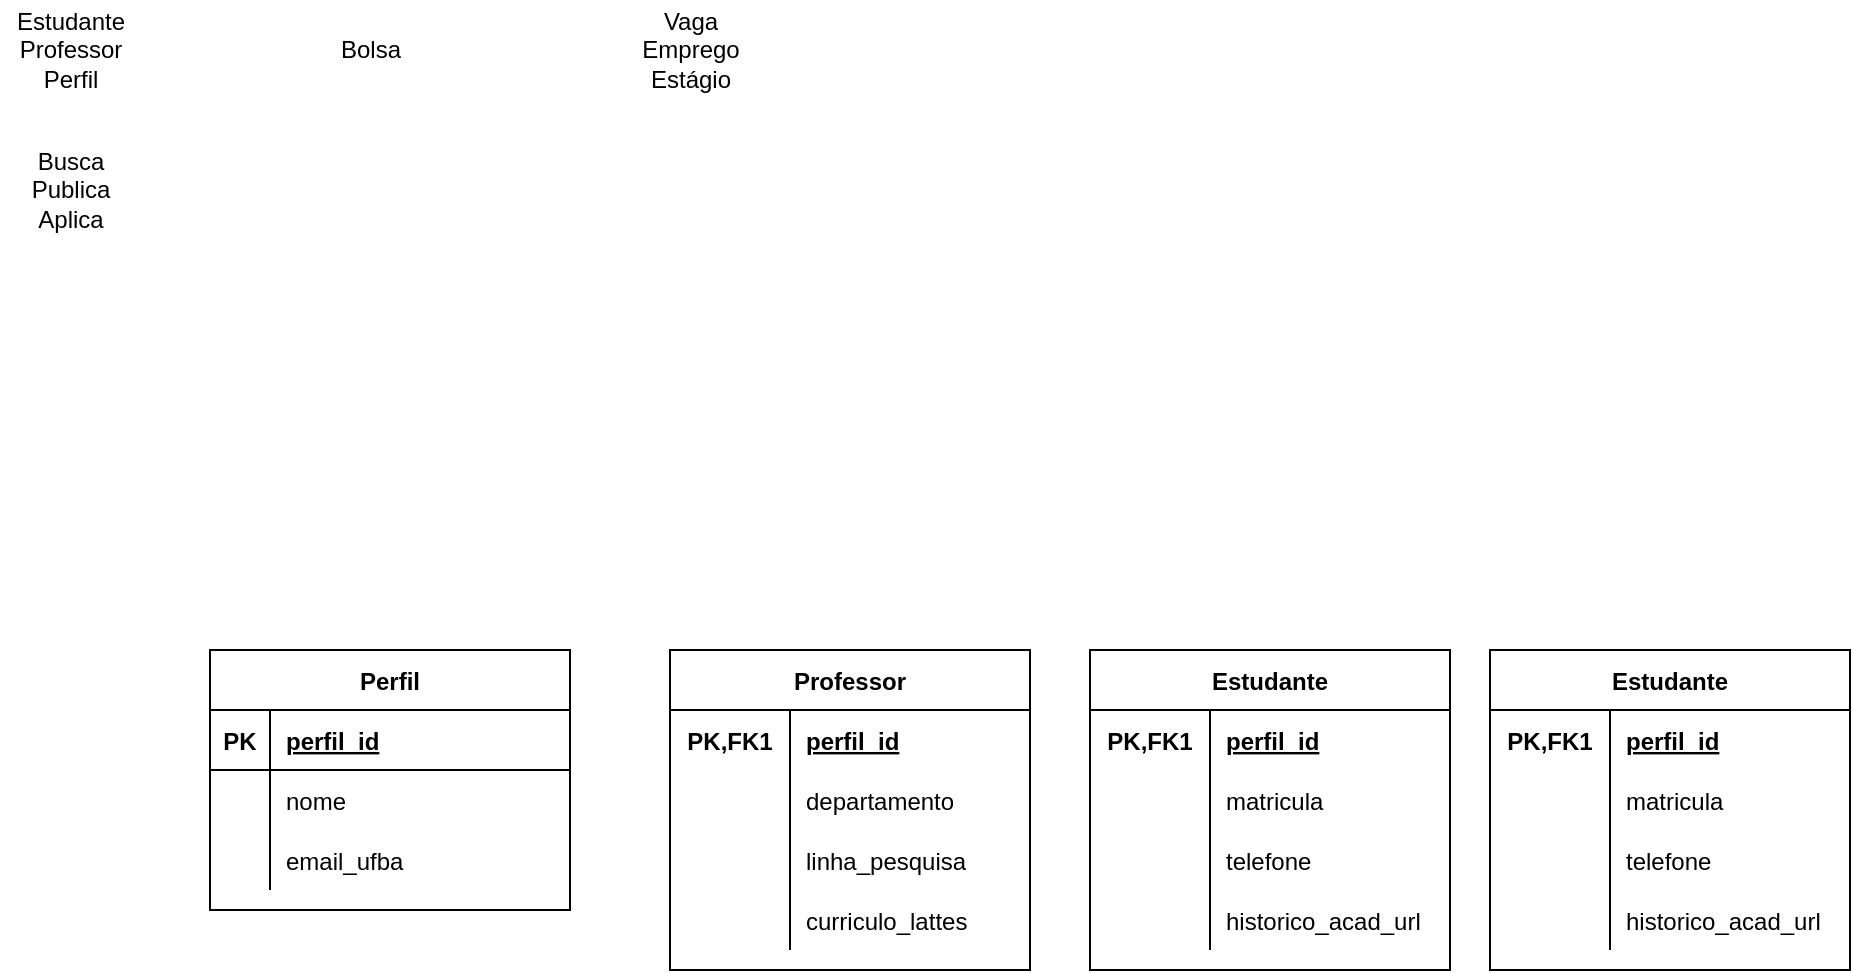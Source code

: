 <mxfile version="17.4.4" type="github"><diagram id="M_GixiegcJEhbBecNDE8" name="Page-1"><mxGraphModel dx="906" dy="784" grid="1" gridSize="10" guides="1" tooltips="1" connect="1" arrows="1" fold="1" page="1" pageScale="1" pageWidth="1100" pageHeight="850" math="0" shadow="0"><root><mxCell id="0"/><mxCell id="1" parent="0"/><mxCell id="SpL7-rvacnsqU-rHWWoE-2" value="Perfil" style="shape=table;startSize=30;container=1;collapsible=1;childLayout=tableLayout;fixedRows=1;rowLines=0;fontStyle=1;align=center;resizeLast=1;" vertex="1" parent="1"><mxGeometry x="130" y="410" width="180" height="130" as="geometry"/></mxCell><mxCell id="SpL7-rvacnsqU-rHWWoE-3" value="" style="shape=tableRow;horizontal=0;startSize=0;swimlaneHead=0;swimlaneBody=0;fillColor=none;collapsible=0;dropTarget=0;points=[[0,0.5],[1,0.5]];portConstraint=eastwest;top=0;left=0;right=0;bottom=1;" vertex="1" parent="SpL7-rvacnsqU-rHWWoE-2"><mxGeometry y="30" width="180" height="30" as="geometry"/></mxCell><mxCell id="SpL7-rvacnsqU-rHWWoE-4" value="PK" style="shape=partialRectangle;connectable=0;fillColor=none;top=0;left=0;bottom=0;right=0;fontStyle=1;overflow=hidden;" vertex="1" parent="SpL7-rvacnsqU-rHWWoE-3"><mxGeometry width="30" height="30" as="geometry"><mxRectangle width="30" height="30" as="alternateBounds"/></mxGeometry></mxCell><mxCell id="SpL7-rvacnsqU-rHWWoE-5" value="perfil_id" style="shape=partialRectangle;connectable=0;fillColor=none;top=0;left=0;bottom=0;right=0;align=left;spacingLeft=6;fontStyle=5;overflow=hidden;" vertex="1" parent="SpL7-rvacnsqU-rHWWoE-3"><mxGeometry x="30" width="150" height="30" as="geometry"><mxRectangle width="150" height="30" as="alternateBounds"/></mxGeometry></mxCell><mxCell id="SpL7-rvacnsqU-rHWWoE-6" value="" style="shape=tableRow;horizontal=0;startSize=0;swimlaneHead=0;swimlaneBody=0;fillColor=none;collapsible=0;dropTarget=0;points=[[0,0.5],[1,0.5]];portConstraint=eastwest;top=0;left=0;right=0;bottom=0;" vertex="1" parent="SpL7-rvacnsqU-rHWWoE-2"><mxGeometry y="60" width="180" height="30" as="geometry"/></mxCell><mxCell id="SpL7-rvacnsqU-rHWWoE-7" value="" style="shape=partialRectangle;connectable=0;fillColor=none;top=0;left=0;bottom=0;right=0;editable=1;overflow=hidden;" vertex="1" parent="SpL7-rvacnsqU-rHWWoE-6"><mxGeometry width="30" height="30" as="geometry"><mxRectangle width="30" height="30" as="alternateBounds"/></mxGeometry></mxCell><mxCell id="SpL7-rvacnsqU-rHWWoE-8" value="nome" style="shape=partialRectangle;connectable=0;fillColor=none;top=0;left=0;bottom=0;right=0;align=left;spacingLeft=6;overflow=hidden;" vertex="1" parent="SpL7-rvacnsqU-rHWWoE-6"><mxGeometry x="30" width="150" height="30" as="geometry"><mxRectangle width="150" height="30" as="alternateBounds"/></mxGeometry></mxCell><mxCell id="SpL7-rvacnsqU-rHWWoE-9" value="" style="shape=tableRow;horizontal=0;startSize=0;swimlaneHead=0;swimlaneBody=0;fillColor=none;collapsible=0;dropTarget=0;points=[[0,0.5],[1,0.5]];portConstraint=eastwest;top=0;left=0;right=0;bottom=0;" vertex="1" parent="SpL7-rvacnsqU-rHWWoE-2"><mxGeometry y="90" width="180" height="30" as="geometry"/></mxCell><mxCell id="SpL7-rvacnsqU-rHWWoE-10" value="" style="shape=partialRectangle;connectable=0;fillColor=none;top=0;left=0;bottom=0;right=0;editable=1;overflow=hidden;" vertex="1" parent="SpL7-rvacnsqU-rHWWoE-9"><mxGeometry width="30" height="30" as="geometry"><mxRectangle width="30" height="30" as="alternateBounds"/></mxGeometry></mxCell><mxCell id="SpL7-rvacnsqU-rHWWoE-11" value="email_ufba" style="shape=partialRectangle;connectable=0;fillColor=none;top=0;left=0;bottom=0;right=0;align=left;spacingLeft=6;overflow=hidden;" vertex="1" parent="SpL7-rvacnsqU-rHWWoE-9"><mxGeometry x="30" width="150" height="30" as="geometry"><mxRectangle width="150" height="30" as="alternateBounds"/></mxGeometry></mxCell><mxCell id="SpL7-rvacnsqU-rHWWoE-15" value="Estudante&lt;br&gt;Professor&lt;br&gt;Perfil" style="text;html=1;align=center;verticalAlign=middle;resizable=0;points=[];autosize=1;strokeColor=none;fillColor=none;" vertex="1" parent="1"><mxGeometry x="25" y="85" width="70" height="50" as="geometry"/></mxCell><mxCell id="SpL7-rvacnsqU-rHWWoE-16" value="Bolsa&lt;br&gt;" style="text;html=1;align=center;verticalAlign=middle;resizable=0;points=[];autosize=1;strokeColor=none;fillColor=none;" vertex="1" parent="1"><mxGeometry x="185" y="100" width="50" height="20" as="geometry"/></mxCell><mxCell id="SpL7-rvacnsqU-rHWWoE-17" value="Vaga&lt;br&gt;Emprego&lt;br&gt;Estágio" style="text;html=1;align=center;verticalAlign=middle;resizable=0;points=[];autosize=1;strokeColor=none;fillColor=none;" vertex="1" parent="1"><mxGeometry x="340" y="85" width="60" height="50" as="geometry"/></mxCell><mxCell id="SpL7-rvacnsqU-rHWWoE-18" value="Busca&lt;br&gt;Publica&lt;br&gt;Aplica" style="text;html=1;align=center;verticalAlign=middle;resizable=0;points=[];autosize=1;strokeColor=none;fillColor=none;" vertex="1" parent="1"><mxGeometry x="35" y="155" width="50" height="50" as="geometry"/></mxCell><mxCell id="SpL7-rvacnsqU-rHWWoE-35" value="Professor" style="shape=table;startSize=30;container=1;collapsible=1;childLayout=tableLayout;fixedRows=1;rowLines=0;fontStyle=1;align=center;resizeLast=1;" vertex="1" parent="1"><mxGeometry x="360" y="410" width="180" height="160" as="geometry"/></mxCell><mxCell id="SpL7-rvacnsqU-rHWWoE-36" value="" style="shape=tableRow;horizontal=0;startSize=0;swimlaneHead=0;swimlaneBody=0;fillColor=none;collapsible=0;dropTarget=0;points=[[0,0.5],[1,0.5]];portConstraint=eastwest;top=0;left=0;right=0;bottom=0;" vertex="1" parent="SpL7-rvacnsqU-rHWWoE-35"><mxGeometry y="30" width="180" height="30" as="geometry"/></mxCell><mxCell id="SpL7-rvacnsqU-rHWWoE-37" value="PK,FK1" style="shape=partialRectangle;connectable=0;fillColor=none;top=0;left=0;bottom=0;right=0;fontStyle=1;overflow=hidden;" vertex="1" parent="SpL7-rvacnsqU-rHWWoE-36"><mxGeometry width="60" height="30" as="geometry"><mxRectangle width="60" height="30" as="alternateBounds"/></mxGeometry></mxCell><mxCell id="SpL7-rvacnsqU-rHWWoE-38" value="perfil_id" style="shape=partialRectangle;connectable=0;fillColor=none;top=0;left=0;bottom=0;right=0;align=left;spacingLeft=6;fontStyle=5;overflow=hidden;" vertex="1" parent="SpL7-rvacnsqU-rHWWoE-36"><mxGeometry x="60" width="120" height="30" as="geometry"><mxRectangle width="120" height="30" as="alternateBounds"/></mxGeometry></mxCell><mxCell id="SpL7-rvacnsqU-rHWWoE-42" value="" style="shape=tableRow;horizontal=0;startSize=0;swimlaneHead=0;swimlaneBody=0;fillColor=none;collapsible=0;dropTarget=0;points=[[0,0.5],[1,0.5]];portConstraint=eastwest;top=0;left=0;right=0;bottom=0;" vertex="1" parent="SpL7-rvacnsqU-rHWWoE-35"><mxGeometry y="60" width="180" height="30" as="geometry"/></mxCell><mxCell id="SpL7-rvacnsqU-rHWWoE-43" value="" style="shape=partialRectangle;connectable=0;fillColor=none;top=0;left=0;bottom=0;right=0;editable=1;overflow=hidden;" vertex="1" parent="SpL7-rvacnsqU-rHWWoE-42"><mxGeometry width="60" height="30" as="geometry"><mxRectangle width="60" height="30" as="alternateBounds"/></mxGeometry></mxCell><mxCell id="SpL7-rvacnsqU-rHWWoE-44" value="departamento" style="shape=partialRectangle;connectable=0;fillColor=none;top=0;left=0;bottom=0;right=0;align=left;spacingLeft=6;overflow=hidden;" vertex="1" parent="SpL7-rvacnsqU-rHWWoE-42"><mxGeometry x="60" width="120" height="30" as="geometry"><mxRectangle width="120" height="30" as="alternateBounds"/></mxGeometry></mxCell><mxCell id="SpL7-rvacnsqU-rHWWoE-45" value="" style="shape=tableRow;horizontal=0;startSize=0;swimlaneHead=0;swimlaneBody=0;fillColor=none;collapsible=0;dropTarget=0;points=[[0,0.5],[1,0.5]];portConstraint=eastwest;top=0;left=0;right=0;bottom=0;" vertex="1" parent="SpL7-rvacnsqU-rHWWoE-35"><mxGeometry y="90" width="180" height="30" as="geometry"/></mxCell><mxCell id="SpL7-rvacnsqU-rHWWoE-46" value="" style="shape=partialRectangle;connectable=0;fillColor=none;top=0;left=0;bottom=0;right=0;editable=1;overflow=hidden;" vertex="1" parent="SpL7-rvacnsqU-rHWWoE-45"><mxGeometry width="60" height="30" as="geometry"><mxRectangle width="60" height="30" as="alternateBounds"/></mxGeometry></mxCell><mxCell id="SpL7-rvacnsqU-rHWWoE-47" value="linha_pesquisa" style="shape=partialRectangle;connectable=0;fillColor=none;top=0;left=0;bottom=0;right=0;align=left;spacingLeft=6;overflow=hidden;" vertex="1" parent="SpL7-rvacnsqU-rHWWoE-45"><mxGeometry x="60" width="120" height="30" as="geometry"><mxRectangle width="120" height="30" as="alternateBounds"/></mxGeometry></mxCell><mxCell id="SpL7-rvacnsqU-rHWWoE-48" value="" style="shape=tableRow;horizontal=0;startSize=0;swimlaneHead=0;swimlaneBody=0;fillColor=none;collapsible=0;dropTarget=0;points=[[0,0.5],[1,0.5]];portConstraint=eastwest;top=0;left=0;right=0;bottom=0;" vertex="1" parent="SpL7-rvacnsqU-rHWWoE-35"><mxGeometry y="120" width="180" height="30" as="geometry"/></mxCell><mxCell id="SpL7-rvacnsqU-rHWWoE-49" value="" style="shape=partialRectangle;connectable=0;fillColor=none;top=0;left=0;bottom=0;right=0;editable=1;overflow=hidden;" vertex="1" parent="SpL7-rvacnsqU-rHWWoE-48"><mxGeometry width="60" height="30" as="geometry"><mxRectangle width="60" height="30" as="alternateBounds"/></mxGeometry></mxCell><mxCell id="SpL7-rvacnsqU-rHWWoE-50" value="curriculo_lattes" style="shape=partialRectangle;connectable=0;fillColor=none;top=0;left=0;bottom=0;right=0;align=left;spacingLeft=6;overflow=hidden;" vertex="1" parent="SpL7-rvacnsqU-rHWWoE-48"><mxGeometry x="60" width="120" height="30" as="geometry"><mxRectangle width="120" height="30" as="alternateBounds"/></mxGeometry></mxCell><mxCell id="SpL7-rvacnsqU-rHWWoE-51" value="Estudante" style="shape=table;startSize=30;container=1;collapsible=1;childLayout=tableLayout;fixedRows=1;rowLines=0;fontStyle=1;align=center;resizeLast=1;" vertex="1" parent="1"><mxGeometry x="570" y="410" width="180" height="160" as="geometry"/></mxCell><mxCell id="SpL7-rvacnsqU-rHWWoE-52" value="" style="shape=tableRow;horizontal=0;startSize=0;swimlaneHead=0;swimlaneBody=0;fillColor=none;collapsible=0;dropTarget=0;points=[[0,0.5],[1,0.5]];portConstraint=eastwest;top=0;left=0;right=0;bottom=0;" vertex="1" parent="SpL7-rvacnsqU-rHWWoE-51"><mxGeometry y="30" width="180" height="30" as="geometry"/></mxCell><mxCell id="SpL7-rvacnsqU-rHWWoE-53" value="PK,FK1" style="shape=partialRectangle;connectable=0;fillColor=none;top=0;left=0;bottom=0;right=0;fontStyle=1;overflow=hidden;" vertex="1" parent="SpL7-rvacnsqU-rHWWoE-52"><mxGeometry width="60" height="30" as="geometry"><mxRectangle width="60" height="30" as="alternateBounds"/></mxGeometry></mxCell><mxCell id="SpL7-rvacnsqU-rHWWoE-54" value="perfil_id" style="shape=partialRectangle;connectable=0;fillColor=none;top=0;left=0;bottom=0;right=0;align=left;spacingLeft=6;fontStyle=5;overflow=hidden;" vertex="1" parent="SpL7-rvacnsqU-rHWWoE-52"><mxGeometry x="60" width="120" height="30" as="geometry"><mxRectangle width="120" height="30" as="alternateBounds"/></mxGeometry></mxCell><mxCell id="SpL7-rvacnsqU-rHWWoE-55" value="" style="shape=tableRow;horizontal=0;startSize=0;swimlaneHead=0;swimlaneBody=0;fillColor=none;collapsible=0;dropTarget=0;points=[[0,0.5],[1,0.5]];portConstraint=eastwest;top=0;left=0;right=0;bottom=0;" vertex="1" parent="SpL7-rvacnsqU-rHWWoE-51"><mxGeometry y="60" width="180" height="30" as="geometry"/></mxCell><mxCell id="SpL7-rvacnsqU-rHWWoE-56" value="" style="shape=partialRectangle;connectable=0;fillColor=none;top=0;left=0;bottom=0;right=0;editable=1;overflow=hidden;" vertex="1" parent="SpL7-rvacnsqU-rHWWoE-55"><mxGeometry width="60" height="30" as="geometry"><mxRectangle width="60" height="30" as="alternateBounds"/></mxGeometry></mxCell><mxCell id="SpL7-rvacnsqU-rHWWoE-57" value="matricula" style="shape=partialRectangle;connectable=0;fillColor=none;top=0;left=0;bottom=0;right=0;align=left;spacingLeft=6;overflow=hidden;" vertex="1" parent="SpL7-rvacnsqU-rHWWoE-55"><mxGeometry x="60" width="120" height="30" as="geometry"><mxRectangle width="120" height="30" as="alternateBounds"/></mxGeometry></mxCell><mxCell id="SpL7-rvacnsqU-rHWWoE-58" value="" style="shape=tableRow;horizontal=0;startSize=0;swimlaneHead=0;swimlaneBody=0;fillColor=none;collapsible=0;dropTarget=0;points=[[0,0.5],[1,0.5]];portConstraint=eastwest;top=0;left=0;right=0;bottom=0;" vertex="1" parent="SpL7-rvacnsqU-rHWWoE-51"><mxGeometry y="90" width="180" height="30" as="geometry"/></mxCell><mxCell id="SpL7-rvacnsqU-rHWWoE-59" value="" style="shape=partialRectangle;connectable=0;fillColor=none;top=0;left=0;bottom=0;right=0;editable=1;overflow=hidden;" vertex="1" parent="SpL7-rvacnsqU-rHWWoE-58"><mxGeometry width="60" height="30" as="geometry"><mxRectangle width="60" height="30" as="alternateBounds"/></mxGeometry></mxCell><mxCell id="SpL7-rvacnsqU-rHWWoE-60" value="telefone" style="shape=partialRectangle;connectable=0;fillColor=none;top=0;left=0;bottom=0;right=0;align=left;spacingLeft=6;overflow=hidden;" vertex="1" parent="SpL7-rvacnsqU-rHWWoE-58"><mxGeometry x="60" width="120" height="30" as="geometry"><mxRectangle width="120" height="30" as="alternateBounds"/></mxGeometry></mxCell><mxCell id="SpL7-rvacnsqU-rHWWoE-61" value="" style="shape=tableRow;horizontal=0;startSize=0;swimlaneHead=0;swimlaneBody=0;fillColor=none;collapsible=0;dropTarget=0;points=[[0,0.5],[1,0.5]];portConstraint=eastwest;top=0;left=0;right=0;bottom=0;" vertex="1" parent="SpL7-rvacnsqU-rHWWoE-51"><mxGeometry y="120" width="180" height="30" as="geometry"/></mxCell><mxCell id="SpL7-rvacnsqU-rHWWoE-62" value="" style="shape=partialRectangle;connectable=0;fillColor=none;top=0;left=0;bottom=0;right=0;editable=1;overflow=hidden;" vertex="1" parent="SpL7-rvacnsqU-rHWWoE-61"><mxGeometry width="60" height="30" as="geometry"><mxRectangle width="60" height="30" as="alternateBounds"/></mxGeometry></mxCell><mxCell id="SpL7-rvacnsqU-rHWWoE-63" value="historico_acad_url" style="shape=partialRectangle;connectable=0;fillColor=none;top=0;left=0;bottom=0;right=0;align=left;spacingLeft=6;overflow=hidden;" vertex="1" parent="SpL7-rvacnsqU-rHWWoE-61"><mxGeometry x="60" width="120" height="30" as="geometry"><mxRectangle width="120" height="30" as="alternateBounds"/></mxGeometry></mxCell><mxCell id="SpL7-rvacnsqU-rHWWoE-64" value="Estudante" style="shape=table;startSize=30;container=1;collapsible=1;childLayout=tableLayout;fixedRows=1;rowLines=0;fontStyle=1;align=center;resizeLast=1;" vertex="1" parent="1"><mxGeometry x="770" y="410" width="180" height="160" as="geometry"/></mxCell><mxCell id="SpL7-rvacnsqU-rHWWoE-65" value="" style="shape=tableRow;horizontal=0;startSize=0;swimlaneHead=0;swimlaneBody=0;fillColor=none;collapsible=0;dropTarget=0;points=[[0,0.5],[1,0.5]];portConstraint=eastwest;top=0;left=0;right=0;bottom=0;" vertex="1" parent="SpL7-rvacnsqU-rHWWoE-64"><mxGeometry y="30" width="180" height="30" as="geometry"/></mxCell><mxCell id="SpL7-rvacnsqU-rHWWoE-66" value="PK,FK1" style="shape=partialRectangle;connectable=0;fillColor=none;top=0;left=0;bottom=0;right=0;fontStyle=1;overflow=hidden;" vertex="1" parent="SpL7-rvacnsqU-rHWWoE-65"><mxGeometry width="60" height="30" as="geometry"><mxRectangle width="60" height="30" as="alternateBounds"/></mxGeometry></mxCell><mxCell id="SpL7-rvacnsqU-rHWWoE-67" value="perfil_id" style="shape=partialRectangle;connectable=0;fillColor=none;top=0;left=0;bottom=0;right=0;align=left;spacingLeft=6;fontStyle=5;overflow=hidden;" vertex="1" parent="SpL7-rvacnsqU-rHWWoE-65"><mxGeometry x="60" width="120" height="30" as="geometry"><mxRectangle width="120" height="30" as="alternateBounds"/></mxGeometry></mxCell><mxCell id="SpL7-rvacnsqU-rHWWoE-68" value="" style="shape=tableRow;horizontal=0;startSize=0;swimlaneHead=0;swimlaneBody=0;fillColor=none;collapsible=0;dropTarget=0;points=[[0,0.5],[1,0.5]];portConstraint=eastwest;top=0;left=0;right=0;bottom=0;" vertex="1" parent="SpL7-rvacnsqU-rHWWoE-64"><mxGeometry y="60" width="180" height="30" as="geometry"/></mxCell><mxCell id="SpL7-rvacnsqU-rHWWoE-69" value="" style="shape=partialRectangle;connectable=0;fillColor=none;top=0;left=0;bottom=0;right=0;editable=1;overflow=hidden;" vertex="1" parent="SpL7-rvacnsqU-rHWWoE-68"><mxGeometry width="60" height="30" as="geometry"><mxRectangle width="60" height="30" as="alternateBounds"/></mxGeometry></mxCell><mxCell id="SpL7-rvacnsqU-rHWWoE-70" value="matricula" style="shape=partialRectangle;connectable=0;fillColor=none;top=0;left=0;bottom=0;right=0;align=left;spacingLeft=6;overflow=hidden;" vertex="1" parent="SpL7-rvacnsqU-rHWWoE-68"><mxGeometry x="60" width="120" height="30" as="geometry"><mxRectangle width="120" height="30" as="alternateBounds"/></mxGeometry></mxCell><mxCell id="SpL7-rvacnsqU-rHWWoE-71" value="" style="shape=tableRow;horizontal=0;startSize=0;swimlaneHead=0;swimlaneBody=0;fillColor=none;collapsible=0;dropTarget=0;points=[[0,0.5],[1,0.5]];portConstraint=eastwest;top=0;left=0;right=0;bottom=0;" vertex="1" parent="SpL7-rvacnsqU-rHWWoE-64"><mxGeometry y="90" width="180" height="30" as="geometry"/></mxCell><mxCell id="SpL7-rvacnsqU-rHWWoE-72" value="" style="shape=partialRectangle;connectable=0;fillColor=none;top=0;left=0;bottom=0;right=0;editable=1;overflow=hidden;" vertex="1" parent="SpL7-rvacnsqU-rHWWoE-71"><mxGeometry width="60" height="30" as="geometry"><mxRectangle width="60" height="30" as="alternateBounds"/></mxGeometry></mxCell><mxCell id="SpL7-rvacnsqU-rHWWoE-73" value="telefone" style="shape=partialRectangle;connectable=0;fillColor=none;top=0;left=0;bottom=0;right=0;align=left;spacingLeft=6;overflow=hidden;" vertex="1" parent="SpL7-rvacnsqU-rHWWoE-71"><mxGeometry x="60" width="120" height="30" as="geometry"><mxRectangle width="120" height="30" as="alternateBounds"/></mxGeometry></mxCell><mxCell id="SpL7-rvacnsqU-rHWWoE-74" value="" style="shape=tableRow;horizontal=0;startSize=0;swimlaneHead=0;swimlaneBody=0;fillColor=none;collapsible=0;dropTarget=0;points=[[0,0.5],[1,0.5]];portConstraint=eastwest;top=0;left=0;right=0;bottom=0;" vertex="1" parent="SpL7-rvacnsqU-rHWWoE-64"><mxGeometry y="120" width="180" height="30" as="geometry"/></mxCell><mxCell id="SpL7-rvacnsqU-rHWWoE-75" value="" style="shape=partialRectangle;connectable=0;fillColor=none;top=0;left=0;bottom=0;right=0;editable=1;overflow=hidden;" vertex="1" parent="SpL7-rvacnsqU-rHWWoE-74"><mxGeometry width="60" height="30" as="geometry"><mxRectangle width="60" height="30" as="alternateBounds"/></mxGeometry></mxCell><mxCell id="SpL7-rvacnsqU-rHWWoE-76" value="historico_acad_url" style="shape=partialRectangle;connectable=0;fillColor=none;top=0;left=0;bottom=0;right=0;align=left;spacingLeft=6;overflow=hidden;" vertex="1" parent="SpL7-rvacnsqU-rHWWoE-74"><mxGeometry x="60" width="120" height="30" as="geometry"><mxRectangle width="120" height="30" as="alternateBounds"/></mxGeometry></mxCell></root></mxGraphModel></diagram></mxfile>
